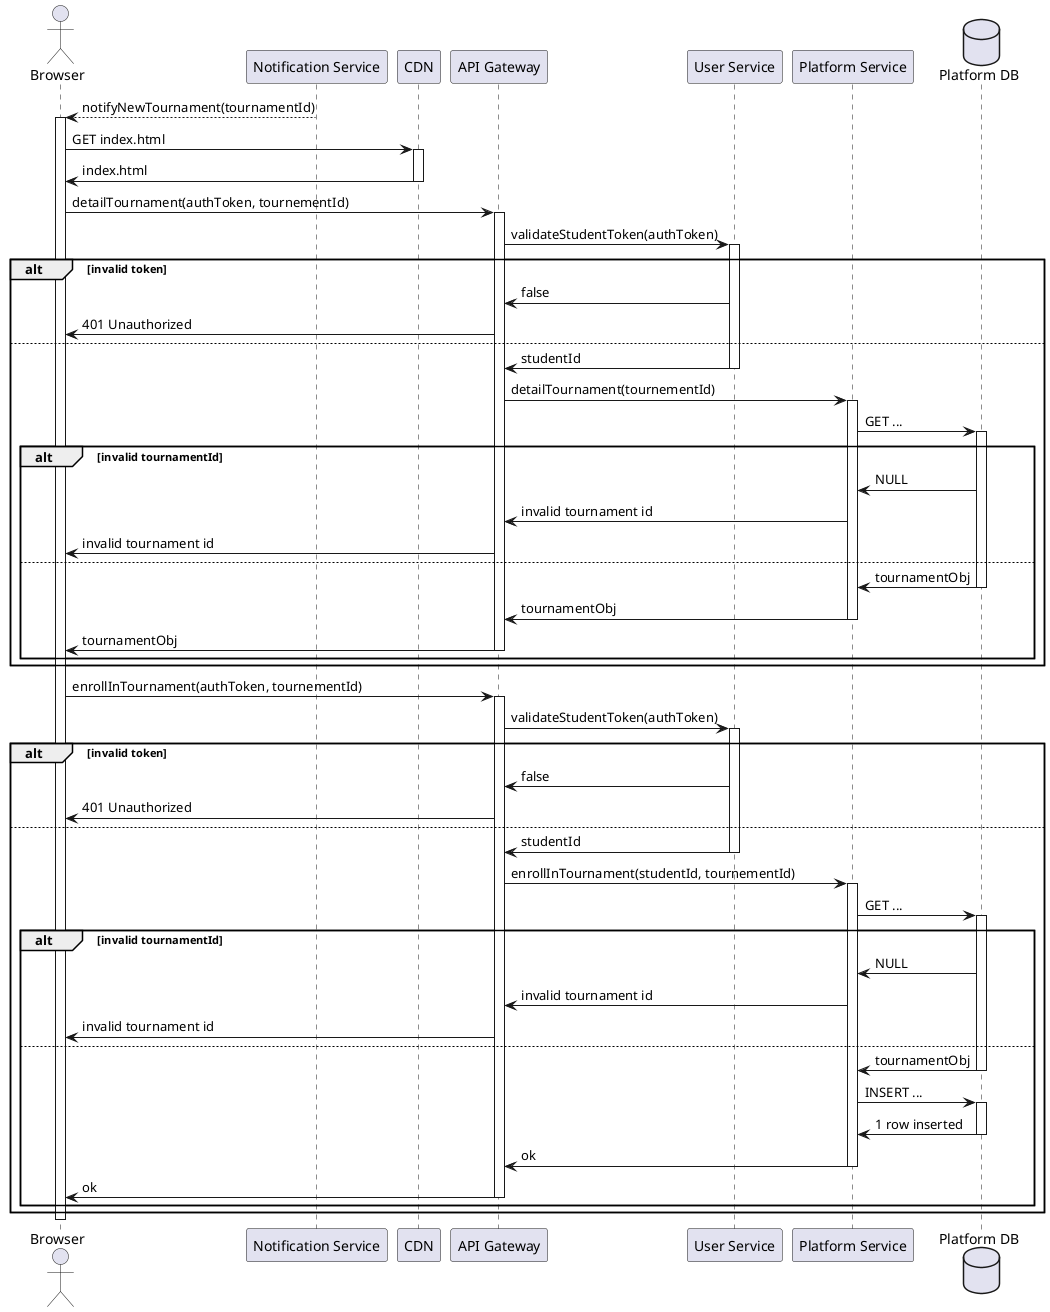 @startuml RW4 - Student joins to an existing Tournament by receiving a notification

actor Browser
participant "Notification Service" as notifs
participant CDN
participant "API Gateway" as gateway
participant "User Service" as auth
participant "Platform Service" as platform
database "Platform DB" as platformDb

notifs --> Browser ++ : notifyNewTournament(tournamentId)
Browser -> CDN ++ : GET index.html
Browser <- CDN -- : index.html

Browser -> gateway ++ : detailTournament(authToken, tournementId)

gateway -> auth ++ : validateStudentToken(authToken)
alt invalid token
    gateway <- auth : false
    Browser <- gateway : 401 Unauthorized
else
    gateway <- auth -- : studentId
    gateway -> platform ++ : detailTournament(tournementId)
    
    platform -> platformDb ++ : GET ...

    alt invalid tournamentId
        platform <- platformDb : NULL
        gateway <- platform : invalid tournament id
        Browser <- gateway : invalid tournament id
    else
        platform <- platformDb -- : tournamentObj
        gateway <- platform -- : tournamentObj
        Browser <- gateway -- : tournamentObj
    end
end

Browser -> gateway ++ : enrollInTournament(authToken, tournementId)
gateway -> auth ++ : validateStudentToken(authToken)
alt invalid token
    gateway <- auth : false
    Browser <- gateway : 401 Unauthorized
else
    gateway <- auth -- : studentId
    gateway -> platform ++ : enrollInTournament(studentId, tournementId)
    
    platform -> platformDb ++ : GET ...
    alt invalid tournamentId
        platform <- platformDb : NULL
        gateway <- platform : invalid tournament id
        Browser <- gateway : invalid tournament id
    else
        platform <- platformDb -- : tournamentObj
        platform -> platformDb ++ : INSERT ...
        platform <- platformDb -- : 1 row inserted
        gateway <- platform -- : ok
        Browser <- gateway -- : ok
    end
end

deactivate Browser

@enduml
